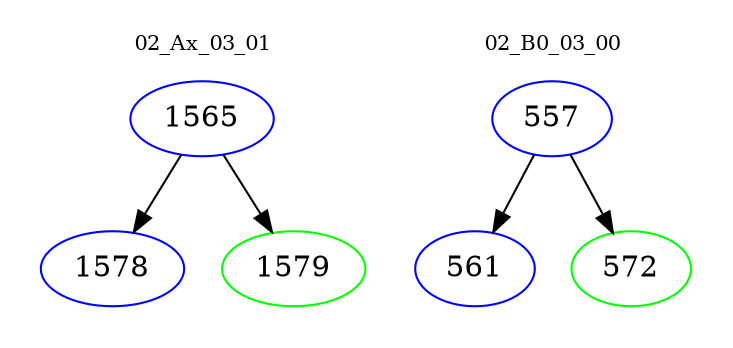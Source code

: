 digraph{
subgraph cluster_0 {
color = white
label = "02_Ax_03_01";
fontsize=10;
T0_1565 [label="1565", color="blue"]
T0_1565 -> T0_1578 [color="black"]
T0_1578 [label="1578", color="blue"]
T0_1565 -> T0_1579 [color="black"]
T0_1579 [label="1579", color="green"]
}
subgraph cluster_1 {
color = white
label = "02_B0_03_00";
fontsize=10;
T1_557 [label="557", color="blue"]
T1_557 -> T1_561 [color="black"]
T1_561 [label="561", color="blue"]
T1_557 -> T1_572 [color="black"]
T1_572 [label="572", color="green"]
}
}
